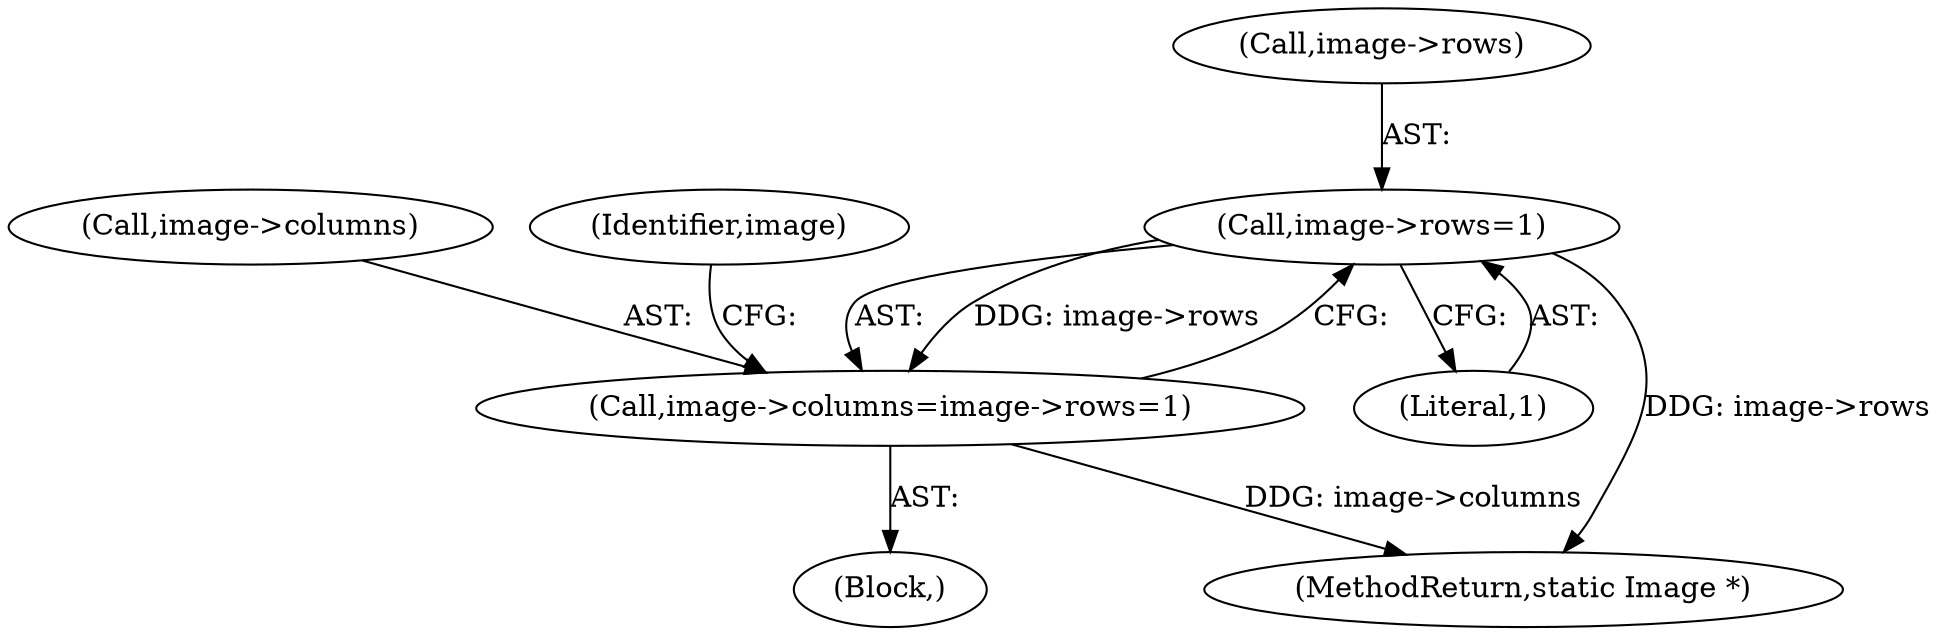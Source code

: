digraph "0_ImageMagick_2130bf6f89ded32ef0c88a11694f107c52566c53@pointer" {
"1001202" [label="(Call,image->rows=1)"];
"1001198" [label="(Call,image->columns=image->rows=1)"];
"1001199" [label="(Call,image->columns)"];
"1001206" [label="(Literal,1)"];
"1001198" [label="(Call,image->columns=image->rows=1)"];
"1000398" [label="(Block,)"];
"1001970" [label="(MethodReturn,static Image *)"];
"1001209" [label="(Identifier,image)"];
"1001202" [label="(Call,image->rows=1)"];
"1001203" [label="(Call,image->rows)"];
"1001202" -> "1001198"  [label="AST: "];
"1001202" -> "1001206"  [label="CFG: "];
"1001203" -> "1001202"  [label="AST: "];
"1001206" -> "1001202"  [label="AST: "];
"1001198" -> "1001202"  [label="CFG: "];
"1001202" -> "1001970"  [label="DDG: image->rows"];
"1001202" -> "1001198"  [label="DDG: image->rows"];
"1001198" -> "1000398"  [label="AST: "];
"1001199" -> "1001198"  [label="AST: "];
"1001209" -> "1001198"  [label="CFG: "];
"1001198" -> "1001970"  [label="DDG: image->columns"];
}
